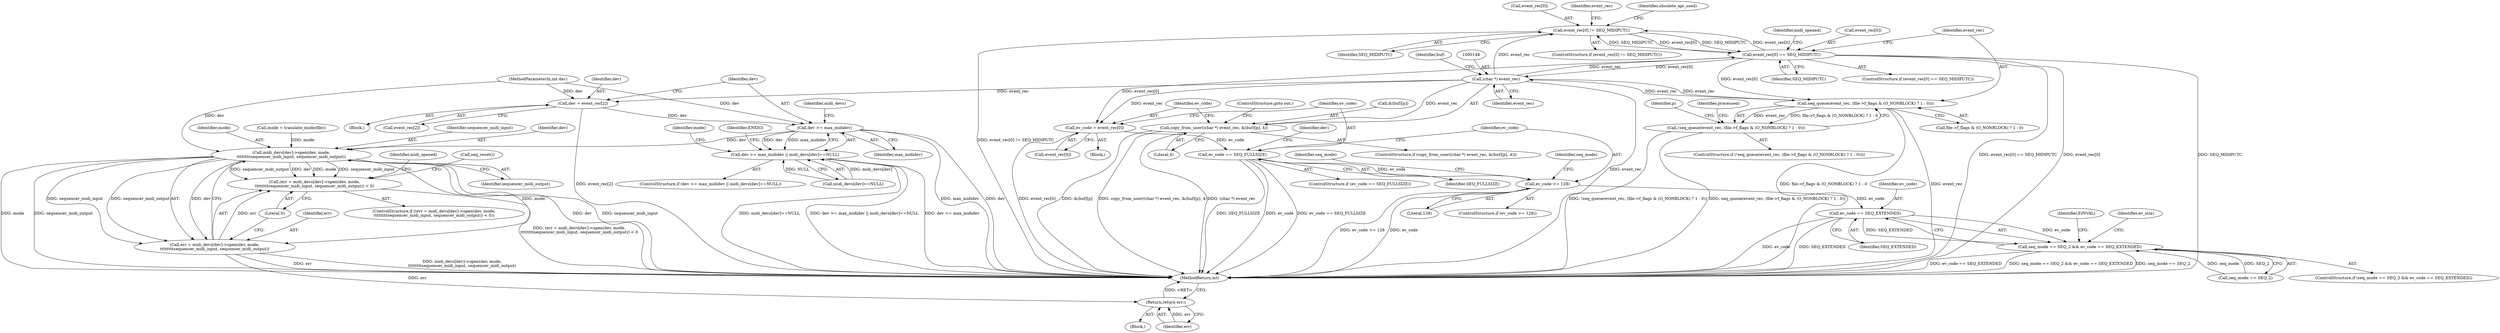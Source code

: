 digraph "0_linux_b769f49463711205d57286e64cf535ed4daf59e9_1@array" {
"1000296" [label="(Call,event_rec[0] != SEQ_MIDIPUTC)"];
"1000147" [label="(Call,(char *) event_rec)"];
"1000305" [label="(Call,event_rec[0] == SEQ_MIDIPUTC)"];
"1000296" [label="(Call,event_rec[0] != SEQ_MIDIPUTC)"];
"1000366" [label="(Call,seq_queue(event_rec, (file->f_flags & (O_NONBLOCK) ? 1 : 0)))"];
"1000146" [label="(Call,copy_from_user((char *) event_rec, &(buf)[p], 4))"];
"1000156" [label="(Call,ev_code = event_rec[0])"];
"1000162" [label="(Call,ev_code == SEQ_FULLSIZE)"];
"1000234" [label="(Call,ev_code >= 128)"];
"1000243" [label="(Call,ev_code == SEQ_EXTENDED)"];
"1000239" [label="(Call,seq_mode == SEQ_2 && ev_code == SEQ_EXTENDED)"];
"1000322" [label="(Call,dev = event_rec[2])"];
"1000329" [label="(Call,dev >= max_mididev)"];
"1000328" [label="(Call,dev >= max_mididev || midi_devs[dev]==NULL)"];
"1000349" [label="(Call,midi_devs[dev]->open(dev, mode,\n\t\t\t\t\t\t\t\tsequencer_midi_input, sequencer_midi_output))"];
"1000346" [label="(Call,(err = midi_devs[dev]->open(dev, mode,\n\t\t\t\t\t\t\t\tsequencer_midi_input, sequencer_midi_output)) < 0)"];
"1000347" [label="(Call,err = midi_devs[dev]->open(dev, mode,\n\t\t\t\t\t\t\t\tsequencer_midi_input, sequencer_midi_output))"];
"1000357" [label="(Return,return err;)"];
"1000365" [label="(Call,!seq_queue(event_rec, (file->f_flags & (O_NONBLOCK) ? 1 : 0)))"];
"1000365" [label="(Call,!seq_queue(event_rec, (file->f_flags & (O_NONBLOCK) ? 1 : 0)))"];
"1000327" [label="(ControlStructure,if (dev >= max_mididev || midi_devs[dev]==NULL))"];
"1000334" [label="(Identifier,midi_devs)"];
"1000157" [label="(Identifier,ev_code)"];
"1000244" [label="(Identifier,ev_code)"];
"1000154" [label="(Literal,4)"];
"1000296" [label="(Call,event_rec[0] != SEQ_MIDIPUTC)"];
"1000249" [label="(Identifier,EINVAL)"];
"1000354" [label="(Literal,0)"];
"1000162" [label="(Call,ev_code == SEQ_FULLSIZE)"];
"1000323" [label="(Identifier,dev)"];
"1000314" [label="(Identifier,midi_opened)"];
"1000330" [label="(Identifier,dev)"];
"1000353" [label="(Identifier,sequencer_midi_output)"];
"1000156" [label="(Call,ev_code = event_rec[0])"];
"1000235" [label="(Identifier,ev_code)"];
"1000348" [label="(Identifier,err)"];
"1000163" [label="(Identifier,ev_code)"];
"1000155" [label="(ControlStructure,goto out;)"];
"1000251" [label="(Identifier,ev_size)"];
"1000161" [label="(ControlStructure,if (ev_code == SEQ_FULLSIZE))"];
"1000300" [label="(Identifier,SEQ_MIDIPUTC)"];
"1000332" [label="(Call,midi_devs[dev]==NULL)"];
"1000346" [label="(Call,(err = midi_devs[dev]->open(dev, mode,\n\t\t\t\t\t\t\t\tsequencer_midi_input, sequencer_midi_output)) < 0)"];
"1000150" [label="(Call,&(buf)[p])"];
"1000164" [label="(Identifier,SEQ_FULLSIZE)"];
"1000233" [label="(ControlStructure,if (ev_code >= 128))"];
"1000239" [label="(Call,seq_mode == SEQ_2 && ev_code == SEQ_EXTENDED)"];
"1000147" [label="(Call,(char *) event_rec)"];
"1000347" [label="(Call,err = midi_devs[dev]->open(dev, mode,\n\t\t\t\t\t\t\t\tsequencer_midi_input, sequencer_midi_output))"];
"1000169" [label="(Identifier,dev)"];
"1000349" [label="(Call,midi_devs[dev]->open(dev, mode,\n\t\t\t\t\t\t\t\tsequencer_midi_input, sequencer_midi_output))"];
"1000351" [label="(Identifier,mode)"];
"1000356" [label="(Call,seq_reset())"];
"1000331" [label="(Identifier,max_mididev)"];
"1000240" [label="(Call,seq_mode == SEQ_2)"];
"1000357" [label="(Return,return err;)"];
"1000415" [label="(MethodReturn,int)"];
"1000355" [label="(Block,)"];
"1000297" [label="(Call,event_rec[0])"];
"1000309" [label="(Identifier,SEQ_MIDIPUTC)"];
"1000366" [label="(Call,seq_queue(event_rec, (file->f_flags & (O_NONBLOCK) ? 1 : 0)))"];
"1000149" [label="(Identifier,event_rec)"];
"1000145" [label="(ControlStructure,if (copy_from_user((char *) event_rec, &(buf)[p], 4)))"];
"1000340" [label="(Identifier,ENXIO)"];
"1000367" [label="(Identifier,event_rec)"];
"1000342" [label="(Identifier,mode)"];
"1000305" [label="(Call,event_rec[0] == SEQ_MIDIPUTC)"];
"1000364" [label="(ControlStructure,if (!seq_queue(event_rec, (file->f_flags & (O_NONBLOCK) ? 1 : 0))))"];
"1000152" [label="(Identifier,buf)"];
"1000324" [label="(Call,event_rec[2])"];
"1000238" [label="(ControlStructure,if (seq_mode == SEQ_2 && ev_code == SEQ_EXTENDED))"];
"1000345" [label="(ControlStructure,if ((err = midi_devs[dev]->open(dev, mode,\n\t\t\t\t\t\t\t\tsequencer_midi_input, sequencer_midi_output)) < 0))"];
"1000102" [label="(MethodParameterIn,int dev)"];
"1000304" [label="(ControlStructure,if (event_rec[0] == SEQ_MIDIPUTC))"];
"1000341" [label="(Call,mode = translate_mode(file))"];
"1000158" [label="(Call,event_rec[0])"];
"1000306" [label="(Call,event_rec[0])"];
"1000241" [label="(Identifier,seq_mode)"];
"1000318" [label="(Block,)"];
"1000329" [label="(Call,dev >= max_mididev)"];
"1000236" [label="(Literal,128)"];
"1000307" [label="(Identifier,event_rec)"];
"1000295" [label="(ControlStructure,if (event_rec[0] != SEQ_MIDIPUTC))"];
"1000234" [label="(Call,ev_code >= 128)"];
"1000328" [label="(Call,dev >= max_mididev || midi_devs[dev]==NULL)"];
"1000286" [label="(Identifier,seq_mode)"];
"1000322" [label="(Call,dev = event_rec[2])"];
"1000146" [label="(Call,copy_from_user((char *) event_rec, &(buf)[p], 4))"];
"1000403" [label="(Identifier,p)"];
"1000352" [label="(Identifier,sequencer_midi_input)"];
"1000245" [label="(Identifier,SEQ_EXTENDED)"];
"1000243" [label="(Call,ev_code == SEQ_EXTENDED)"];
"1000302" [label="(Identifier,obsolete_api_used)"];
"1000361" [label="(Identifier,midi_opened)"];
"1000379" [label="(Identifier,processed)"];
"1000368" [label="(Call,file->f_flags & (O_NONBLOCK) ? 1 : 0)"];
"1000358" [label="(Identifier,err)"];
"1000350" [label="(Identifier,dev)"];
"1000144" [label="(Block,)"];
"1000296" -> "1000295"  [label="AST: "];
"1000296" -> "1000300"  [label="CFG: "];
"1000297" -> "1000296"  [label="AST: "];
"1000300" -> "1000296"  [label="AST: "];
"1000302" -> "1000296"  [label="CFG: "];
"1000307" -> "1000296"  [label="CFG: "];
"1000296" -> "1000415"  [label="DDG: event_rec[0] != SEQ_MIDIPUTC"];
"1000147" -> "1000296"  [label="DDG: event_rec"];
"1000305" -> "1000296"  [label="DDG: event_rec[0]"];
"1000305" -> "1000296"  [label="DDG: SEQ_MIDIPUTC"];
"1000296" -> "1000305"  [label="DDG: event_rec[0]"];
"1000296" -> "1000305"  [label="DDG: SEQ_MIDIPUTC"];
"1000147" -> "1000146"  [label="AST: "];
"1000147" -> "1000149"  [label="CFG: "];
"1000148" -> "1000147"  [label="AST: "];
"1000149" -> "1000147"  [label="AST: "];
"1000152" -> "1000147"  [label="CFG: "];
"1000147" -> "1000415"  [label="DDG: event_rec"];
"1000147" -> "1000146"  [label="DDG: event_rec"];
"1000305" -> "1000147"  [label="DDG: event_rec[0]"];
"1000366" -> "1000147"  [label="DDG: event_rec"];
"1000147" -> "1000156"  [label="DDG: event_rec"];
"1000147" -> "1000305"  [label="DDG: event_rec"];
"1000147" -> "1000322"  [label="DDG: event_rec"];
"1000147" -> "1000366"  [label="DDG: event_rec"];
"1000305" -> "1000304"  [label="AST: "];
"1000305" -> "1000309"  [label="CFG: "];
"1000306" -> "1000305"  [label="AST: "];
"1000309" -> "1000305"  [label="AST: "];
"1000314" -> "1000305"  [label="CFG: "];
"1000367" -> "1000305"  [label="CFG: "];
"1000305" -> "1000415"  [label="DDG: SEQ_MIDIPUTC"];
"1000305" -> "1000415"  [label="DDG: event_rec[0] == SEQ_MIDIPUTC"];
"1000305" -> "1000415"  [label="DDG: event_rec[0]"];
"1000305" -> "1000156"  [label="DDG: event_rec[0]"];
"1000305" -> "1000366"  [label="DDG: event_rec[0]"];
"1000366" -> "1000365"  [label="AST: "];
"1000366" -> "1000368"  [label="CFG: "];
"1000367" -> "1000366"  [label="AST: "];
"1000368" -> "1000366"  [label="AST: "];
"1000365" -> "1000366"  [label="CFG: "];
"1000366" -> "1000415"  [label="DDG: file->f_flags & (O_NONBLOCK) ? 1 : 0"];
"1000366" -> "1000415"  [label="DDG: event_rec"];
"1000366" -> "1000365"  [label="DDG: event_rec"];
"1000366" -> "1000365"  [label="DDG: file->f_flags & (O_NONBLOCK) ? 1 : 0"];
"1000146" -> "1000145"  [label="AST: "];
"1000146" -> "1000154"  [label="CFG: "];
"1000150" -> "1000146"  [label="AST: "];
"1000154" -> "1000146"  [label="AST: "];
"1000155" -> "1000146"  [label="CFG: "];
"1000157" -> "1000146"  [label="CFG: "];
"1000146" -> "1000415"  [label="DDG: &(buf)[p]"];
"1000146" -> "1000415"  [label="DDG: copy_from_user((char *) event_rec, &(buf)[p], 4)"];
"1000146" -> "1000415"  [label="DDG: (char *) event_rec"];
"1000156" -> "1000144"  [label="AST: "];
"1000156" -> "1000158"  [label="CFG: "];
"1000157" -> "1000156"  [label="AST: "];
"1000158" -> "1000156"  [label="AST: "];
"1000163" -> "1000156"  [label="CFG: "];
"1000156" -> "1000415"  [label="DDG: event_rec[0]"];
"1000156" -> "1000162"  [label="DDG: ev_code"];
"1000162" -> "1000161"  [label="AST: "];
"1000162" -> "1000164"  [label="CFG: "];
"1000163" -> "1000162"  [label="AST: "];
"1000164" -> "1000162"  [label="AST: "];
"1000169" -> "1000162"  [label="CFG: "];
"1000235" -> "1000162"  [label="CFG: "];
"1000162" -> "1000415"  [label="DDG: SEQ_FULLSIZE"];
"1000162" -> "1000415"  [label="DDG: ev_code"];
"1000162" -> "1000415"  [label="DDG: ev_code == SEQ_FULLSIZE"];
"1000162" -> "1000234"  [label="DDG: ev_code"];
"1000234" -> "1000233"  [label="AST: "];
"1000234" -> "1000236"  [label="CFG: "];
"1000235" -> "1000234"  [label="AST: "];
"1000236" -> "1000234"  [label="AST: "];
"1000241" -> "1000234"  [label="CFG: "];
"1000286" -> "1000234"  [label="CFG: "];
"1000234" -> "1000415"  [label="DDG: ev_code"];
"1000234" -> "1000415"  [label="DDG: ev_code >= 128"];
"1000234" -> "1000243"  [label="DDG: ev_code"];
"1000243" -> "1000239"  [label="AST: "];
"1000243" -> "1000245"  [label="CFG: "];
"1000244" -> "1000243"  [label="AST: "];
"1000245" -> "1000243"  [label="AST: "];
"1000239" -> "1000243"  [label="CFG: "];
"1000243" -> "1000415"  [label="DDG: ev_code"];
"1000243" -> "1000415"  [label="DDG: SEQ_EXTENDED"];
"1000243" -> "1000239"  [label="DDG: ev_code"];
"1000243" -> "1000239"  [label="DDG: SEQ_EXTENDED"];
"1000239" -> "1000238"  [label="AST: "];
"1000239" -> "1000240"  [label="CFG: "];
"1000240" -> "1000239"  [label="AST: "];
"1000249" -> "1000239"  [label="CFG: "];
"1000251" -> "1000239"  [label="CFG: "];
"1000239" -> "1000415"  [label="DDG: seq_mode == SEQ_2 && ev_code == SEQ_EXTENDED"];
"1000239" -> "1000415"  [label="DDG: seq_mode == SEQ_2"];
"1000239" -> "1000415"  [label="DDG: ev_code == SEQ_EXTENDED"];
"1000240" -> "1000239"  [label="DDG: seq_mode"];
"1000240" -> "1000239"  [label="DDG: SEQ_2"];
"1000322" -> "1000318"  [label="AST: "];
"1000322" -> "1000324"  [label="CFG: "];
"1000323" -> "1000322"  [label="AST: "];
"1000324" -> "1000322"  [label="AST: "];
"1000330" -> "1000322"  [label="CFG: "];
"1000322" -> "1000415"  [label="DDG: event_rec[2]"];
"1000102" -> "1000322"  [label="DDG: dev"];
"1000322" -> "1000329"  [label="DDG: dev"];
"1000329" -> "1000328"  [label="AST: "];
"1000329" -> "1000331"  [label="CFG: "];
"1000330" -> "1000329"  [label="AST: "];
"1000331" -> "1000329"  [label="AST: "];
"1000334" -> "1000329"  [label="CFG: "];
"1000328" -> "1000329"  [label="CFG: "];
"1000329" -> "1000415"  [label="DDG: max_mididev"];
"1000329" -> "1000415"  [label="DDG: dev"];
"1000329" -> "1000328"  [label="DDG: dev"];
"1000329" -> "1000328"  [label="DDG: max_mididev"];
"1000102" -> "1000329"  [label="DDG: dev"];
"1000329" -> "1000349"  [label="DDG: dev"];
"1000328" -> "1000327"  [label="AST: "];
"1000328" -> "1000332"  [label="CFG: "];
"1000332" -> "1000328"  [label="AST: "];
"1000340" -> "1000328"  [label="CFG: "];
"1000342" -> "1000328"  [label="CFG: "];
"1000328" -> "1000415"  [label="DDG: midi_devs[dev]==NULL"];
"1000328" -> "1000415"  [label="DDG: dev >= max_mididev || midi_devs[dev]==NULL"];
"1000328" -> "1000415"  [label="DDG: dev >= max_mididev"];
"1000332" -> "1000328"  [label="DDG: midi_devs[dev]"];
"1000332" -> "1000328"  [label="DDG: NULL"];
"1000349" -> "1000347"  [label="AST: "];
"1000349" -> "1000353"  [label="CFG: "];
"1000350" -> "1000349"  [label="AST: "];
"1000351" -> "1000349"  [label="AST: "];
"1000352" -> "1000349"  [label="AST: "];
"1000353" -> "1000349"  [label="AST: "];
"1000347" -> "1000349"  [label="CFG: "];
"1000349" -> "1000415"  [label="DDG: mode"];
"1000349" -> "1000415"  [label="DDG: sequencer_midi_output"];
"1000349" -> "1000415"  [label="DDG: dev"];
"1000349" -> "1000415"  [label="DDG: sequencer_midi_input"];
"1000349" -> "1000346"  [label="DDG: dev"];
"1000349" -> "1000346"  [label="DDG: mode"];
"1000349" -> "1000346"  [label="DDG: sequencer_midi_input"];
"1000349" -> "1000346"  [label="DDG: sequencer_midi_output"];
"1000349" -> "1000347"  [label="DDG: dev"];
"1000349" -> "1000347"  [label="DDG: mode"];
"1000349" -> "1000347"  [label="DDG: sequencer_midi_input"];
"1000349" -> "1000347"  [label="DDG: sequencer_midi_output"];
"1000102" -> "1000349"  [label="DDG: dev"];
"1000341" -> "1000349"  [label="DDG: mode"];
"1000346" -> "1000345"  [label="AST: "];
"1000346" -> "1000354"  [label="CFG: "];
"1000347" -> "1000346"  [label="AST: "];
"1000354" -> "1000346"  [label="AST: "];
"1000356" -> "1000346"  [label="CFG: "];
"1000361" -> "1000346"  [label="CFG: "];
"1000346" -> "1000415"  [label="DDG: (err = midi_devs[dev]->open(dev, mode,\n\t\t\t\t\t\t\t\tsequencer_midi_input, sequencer_midi_output)) < 0"];
"1000347" -> "1000346"  [label="DDG: err"];
"1000348" -> "1000347"  [label="AST: "];
"1000354" -> "1000347"  [label="CFG: "];
"1000347" -> "1000415"  [label="DDG: midi_devs[dev]->open(dev, mode,\n\t\t\t\t\t\t\t\tsequencer_midi_input, sequencer_midi_output)"];
"1000347" -> "1000415"  [label="DDG: err"];
"1000347" -> "1000357"  [label="DDG: err"];
"1000357" -> "1000355"  [label="AST: "];
"1000357" -> "1000358"  [label="CFG: "];
"1000358" -> "1000357"  [label="AST: "];
"1000415" -> "1000357"  [label="CFG: "];
"1000357" -> "1000415"  [label="DDG: <RET>"];
"1000358" -> "1000357"  [label="DDG: err"];
"1000365" -> "1000364"  [label="AST: "];
"1000379" -> "1000365"  [label="CFG: "];
"1000403" -> "1000365"  [label="CFG: "];
"1000365" -> "1000415"  [label="DDG: !seq_queue(event_rec, (file->f_flags & (O_NONBLOCK) ? 1 : 0))"];
"1000365" -> "1000415"  [label="DDG: seq_queue(event_rec, (file->f_flags & (O_NONBLOCK) ? 1 : 0))"];
}
